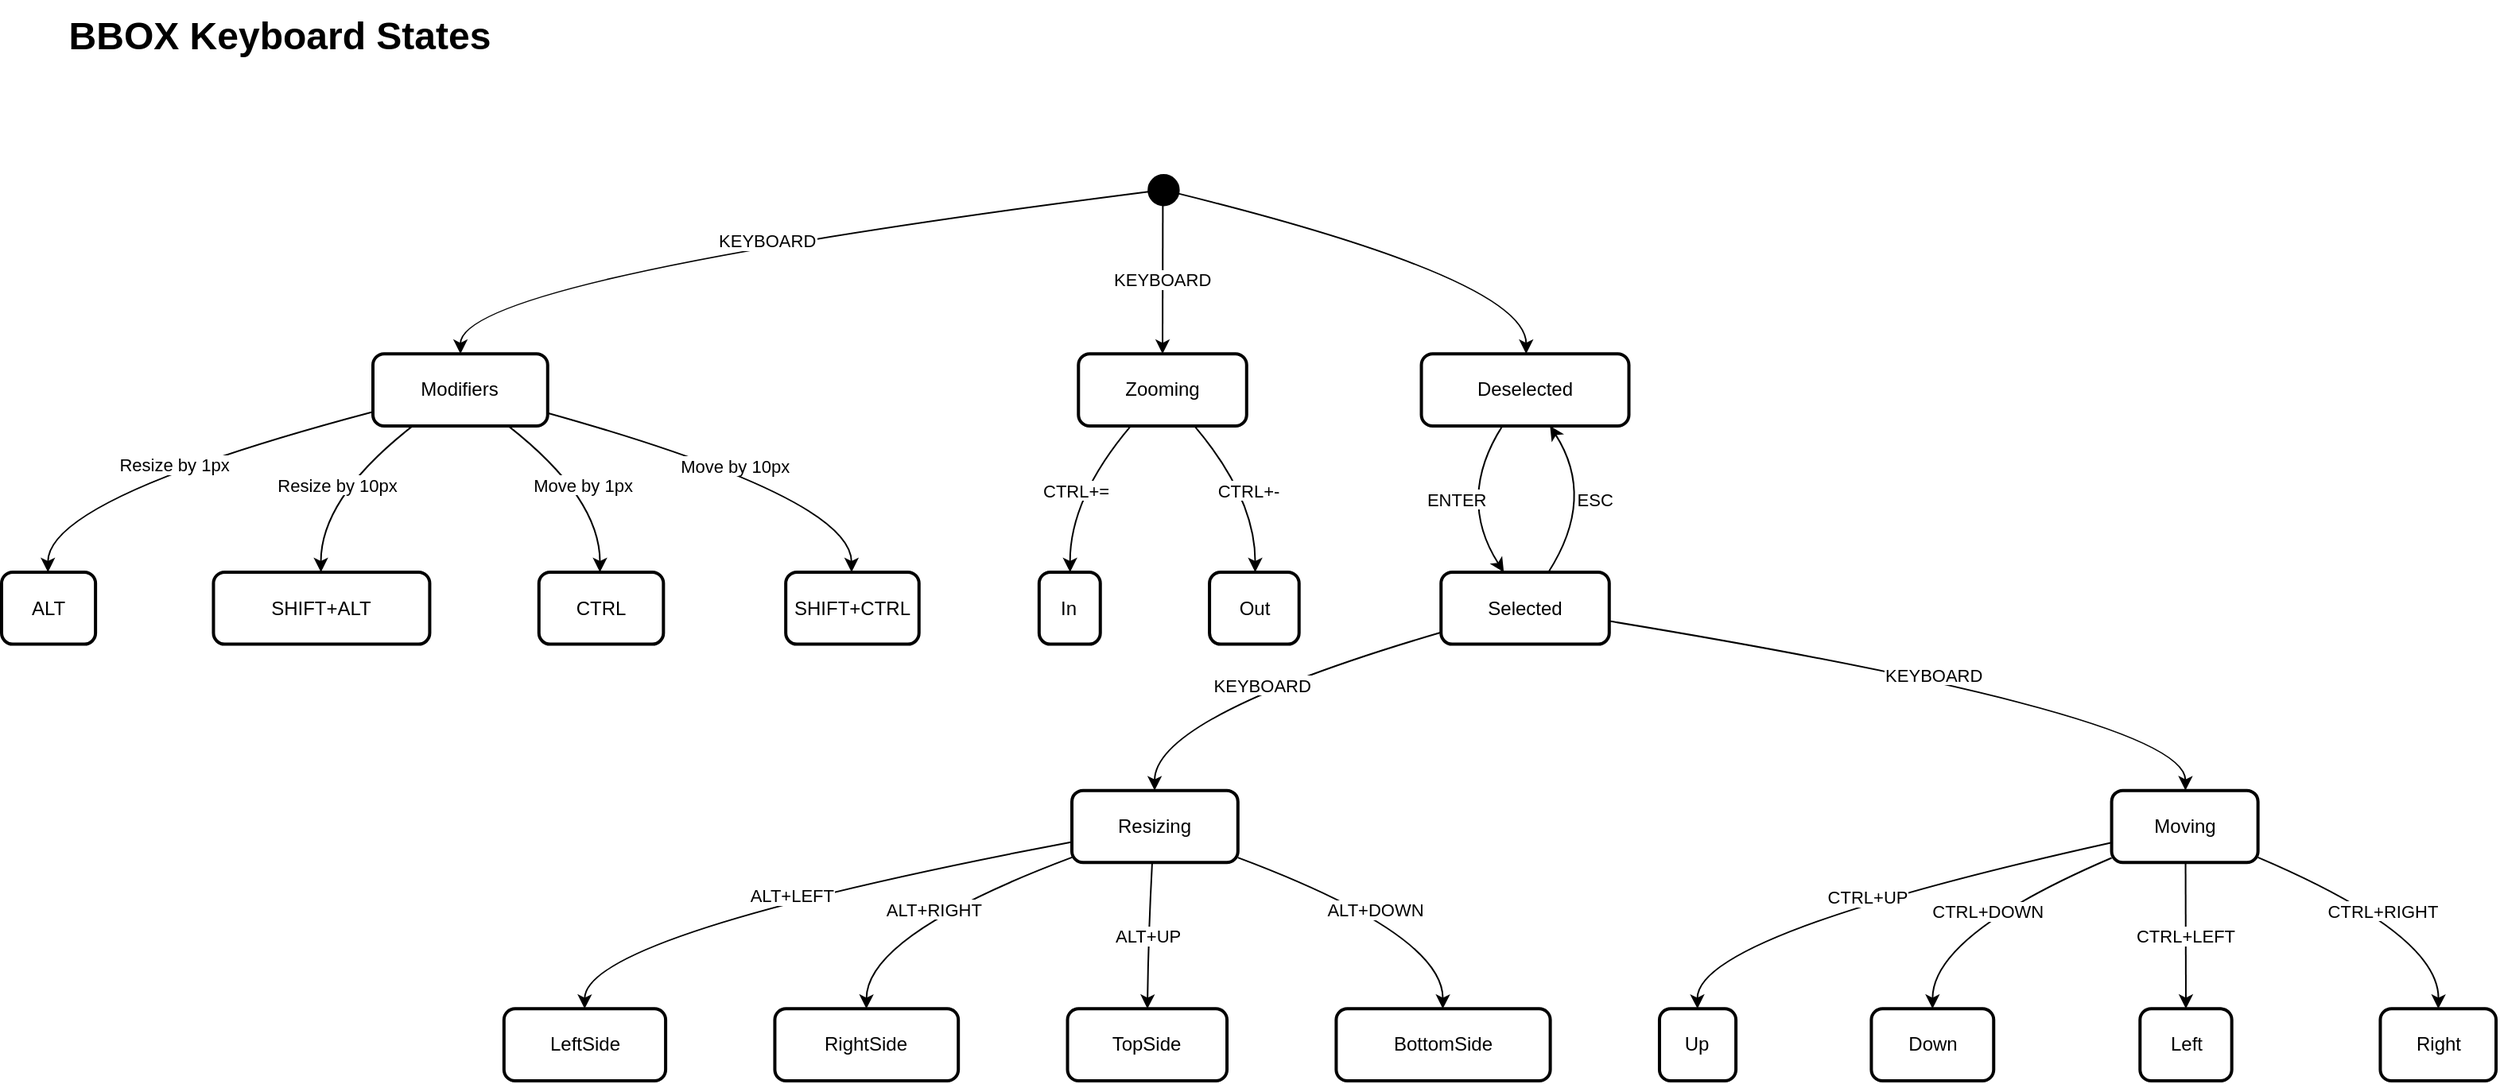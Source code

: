 <mxfile>
    <diagram id="EsdaHmOo8RYohyDJysfv" name="Page-1">
        <mxGraphModel dx="1696" dy="1401" grid="0" gridSize="10" guides="1" tooltips="1" connect="1" arrows="1" fold="1" page="1" pageScale="1" pageWidth="1600" pageHeight="900" math="0" shadow="0">
            <root>
                <mxCell id="0"/>
                <mxCell id="1" parent="0"/>
                <mxCell id="4" value="" style="ellipse;fillColor=strokeColor;" vertex="1" parent="1">
                    <mxGeometry x="731.084" y="150" width="19.229" height="19.229" as="geometry"/>
                </mxCell>
                <mxCell id="5" value="Zooming" style="rounded=1;absoluteArcSize=1;arcSize=14;whiteSpace=wrap;strokeWidth=2;" vertex="1" parent="1">
                    <mxGeometry x="687.132" y="262.627" width="105.759" height="45.325" as="geometry"/>
                </mxCell>
                <mxCell id="6" value="Modifiers" style="rounded=1;absoluteArcSize=1;arcSize=14;whiteSpace=wrap;strokeWidth=2;" vertex="1" parent="1">
                    <mxGeometry x="243.494" y="262.627" width="109.88" height="45.325" as="geometry"/>
                </mxCell>
                <mxCell id="7" value="ALT" style="rounded=1;absoluteArcSize=1;arcSize=14;whiteSpace=wrap;strokeWidth=2;" vertex="1" parent="1">
                    <mxGeometry x="10" y="399.976" width="59.06" height="45.325" as="geometry"/>
                </mxCell>
                <mxCell id="8" value="SHIFT+ALT" style="rounded=1;absoluteArcSize=1;arcSize=14;whiteSpace=wrap;strokeWidth=2;" vertex="1" parent="1">
                    <mxGeometry x="143.229" y="399.976" width="135.976" height="45.325" as="geometry"/>
                </mxCell>
                <mxCell id="9" value="CTRL" style="rounded=1;absoluteArcSize=1;arcSize=14;whiteSpace=wrap;strokeWidth=2;" vertex="1" parent="1">
                    <mxGeometry x="347.879" y="399.976" width="78.289" height="45.325" as="geometry"/>
                </mxCell>
                <mxCell id="10" value="SHIFT+CTRL" style="rounded=1;absoluteArcSize=1;arcSize=14;whiteSpace=wrap;strokeWidth=2;" vertex="1" parent="1">
                    <mxGeometry x="503.084" y="399.976" width="83.783" height="45.325" as="geometry"/>
                </mxCell>
                <mxCell id="11" value="In" style="rounded=1;absoluteArcSize=1;arcSize=14;whiteSpace=wrap;strokeWidth=2;" vertex="1" parent="1">
                    <mxGeometry x="662.41" y="399.976" width="38.458" height="45.325" as="geometry"/>
                </mxCell>
                <mxCell id="12" value="Out" style="rounded=1;absoluteArcSize=1;arcSize=14;whiteSpace=wrap;strokeWidth=2;" vertex="1" parent="1">
                    <mxGeometry x="769.542" y="399.976" width="56.313" height="45.325" as="geometry"/>
                </mxCell>
                <mxCell id="13" value="Deselected" style="rounded=1;absoluteArcSize=1;arcSize=14;whiteSpace=wrap;strokeWidth=2;" vertex="1" parent="1">
                    <mxGeometry x="902.771" y="262.627" width="130.482" height="45.325" as="geometry"/>
                </mxCell>
                <mxCell id="14" value="Selected" style="rounded=1;absoluteArcSize=1;arcSize=14;whiteSpace=wrap;strokeWidth=2;" vertex="1" parent="1">
                    <mxGeometry x="915.132" y="399.976" width="105.759" height="45.325" as="geometry"/>
                </mxCell>
                <mxCell id="15" value="Resizing" style="rounded=1;absoluteArcSize=1;arcSize=14;whiteSpace=wrap;strokeWidth=2;" vertex="1" parent="1">
                    <mxGeometry x="683.012" y="537.325" width="104.386" height="45.325" as="geometry"/>
                </mxCell>
                <mxCell id="16" value="Moving" style="rounded=1;absoluteArcSize=1;arcSize=14;whiteSpace=wrap;strokeWidth=2;" vertex="1" parent="1">
                    <mxGeometry x="1336.795" y="537.325" width="92.024" height="45.325" as="geometry"/>
                </mxCell>
                <mxCell id="17" value="Up" style="rounded=1;absoluteArcSize=1;arcSize=14;whiteSpace=wrap;strokeWidth=2;" vertex="1" parent="1">
                    <mxGeometry x="1052.482" y="674.675" width="48.072" height="45.325" as="geometry"/>
                </mxCell>
                <mxCell id="18" value="Down" style="rounded=1;absoluteArcSize=1;arcSize=14;whiteSpace=wrap;strokeWidth=2;" vertex="1" parent="1">
                    <mxGeometry x="1185.711" y="674.675" width="76.916" height="45.325" as="geometry"/>
                </mxCell>
                <mxCell id="19" value="Left" style="rounded=1;absoluteArcSize=1;arcSize=14;whiteSpace=wrap;strokeWidth=2;" vertex="1" parent="1">
                    <mxGeometry x="1354.65" y="674.675" width="57.687" height="45.325" as="geometry"/>
                </mxCell>
                <mxCell id="20" value="Right" style="rounded=1;absoluteArcSize=1;arcSize=14;whiteSpace=wrap;strokeWidth=2;" vertex="1" parent="1">
                    <mxGeometry x="1505.735" y="674.675" width="72.795" height="45.325" as="geometry"/>
                </mxCell>
                <mxCell id="21" value="LeftSide" style="rounded=1;absoluteArcSize=1;arcSize=14;whiteSpace=wrap;strokeWidth=2;" vertex="1" parent="1">
                    <mxGeometry x="325.904" y="674.675" width="101.639" height="45.325" as="geometry"/>
                </mxCell>
                <mxCell id="22" value="RightSide" style="rounded=1;absoluteArcSize=1;arcSize=14;whiteSpace=wrap;strokeWidth=2;" vertex="1" parent="1">
                    <mxGeometry x="496.217" y="674.675" width="115.373" height="45.325" as="geometry"/>
                </mxCell>
                <mxCell id="23" value="TopSide" style="rounded=1;absoluteArcSize=1;arcSize=14;whiteSpace=wrap;strokeWidth=2;" vertex="1" parent="1">
                    <mxGeometry x="680.265" y="674.675" width="100.265" height="45.325" as="geometry"/>
                </mxCell>
                <mxCell id="24" value="BottomSide" style="rounded=1;absoluteArcSize=1;arcSize=14;whiteSpace=wrap;strokeWidth=2;" vertex="1" parent="1">
                    <mxGeometry x="849.205" y="674.675" width="134.602" height="45.325" as="geometry"/>
                </mxCell>
                <mxCell id="25" value="KEYBOARD" style="curved=1;startArrow=none;;exitX=0.467;exitY=1;entryX=0.5;entryY=-0.012;rounded=0;" edge="1" parent="1" source="4" target="5">
                    <mxGeometry relative="1" as="geometry">
                        <Array as="points"/>
                    </mxGeometry>
                </mxCell>
                <mxCell id="26" value="KEYBOARD" style="curved=1;startArrow=none;;exitX=-0.033;exitY=0.563;entryX=0.501;entryY=-0.012;rounded=0;" edge="1" parent="1" source="4" target="6">
                    <mxGeometry relative="1" as="geometry">
                        <Array as="points">
                            <mxPoint x="298.434" y="215.928"/>
                        </Array>
                    </mxGeometry>
                </mxCell>
                <mxCell id="27" value="Resize by 1px" style="curved=1;startArrow=none;;exitX=0.002;exitY=0.803;entryX=0.494;entryY=-0.006;rounded=0;" edge="1" parent="1" source="6" target="7">
                    <mxGeometry relative="1" as="geometry">
                        <Array as="points">
                            <mxPoint x="38.843" y="353.277"/>
                        </Array>
                    </mxGeometry>
                </mxCell>
                <mxCell id="28" value="Resize by 10px" style="curved=1;startArrow=none;;exitX=0.241;exitY=0.976;entryX=0.497;entryY=-0.006;rounded=0;" edge="1" parent="1" source="6" target="8">
                    <mxGeometry relative="1" as="geometry">
                        <Array as="points">
                            <mxPoint x="210.53" y="353.277"/>
                        </Array>
                    </mxGeometry>
                </mxCell>
                <mxCell id="29" value="Move by 1px" style="curved=1;startArrow=none;;exitX=0.761;exitY=0.976;entryX=0.49;entryY=-0.006;rounded=0;" edge="1" parent="1" source="6" target="9">
                    <mxGeometry relative="1" as="geometry">
                        <Array as="points">
                            <mxPoint x="386.337" y="353.277"/>
                        </Array>
                    </mxGeometry>
                </mxCell>
                <mxCell id="30" value="Move by 10px" style="curved=1;startArrow=none;;exitX=1.0;exitY=0.821;entryX=0.494;entryY=-0.006;rounded=0;" edge="1" parent="1" source="6" target="10">
                    <mxGeometry relative="1" as="geometry">
                        <Array as="points">
                            <mxPoint x="544.289" y="353.277"/>
                        </Array>
                    </mxGeometry>
                </mxCell>
                <mxCell id="31" value="CTRL+=" style="curved=1;startArrow=none;;exitX=0.321;exitY=0.976;entryX=0.506;entryY=-0.006;rounded=0;" edge="1" parent="1" source="5" target="11">
                    <mxGeometry relative="1" as="geometry">
                        <Array as="points">
                            <mxPoint x="681.639" y="353.277"/>
                        </Array>
                    </mxGeometry>
                </mxCell>
                <mxCell id="32" value="CTRL+-" style="curved=1;startArrow=none;;exitX=0.68;exitY=0.976;entryX=0.51;entryY=-0.006;rounded=0;" edge="1" parent="1" source="5" target="12">
                    <mxGeometry relative="1" as="geometry">
                        <Array as="points">
                            <mxPoint x="798.385" y="353.277"/>
                        </Array>
                    </mxGeometry>
                </mxCell>
                <mxCell id="33" value="" style="curved=1;startArrow=none;;exitX=0.967;exitY=0.623;entryX=0.505;entryY=-0.012;rounded=0;" edge="1" parent="1" source="4" target="13">
                    <mxGeometry relative="1" as="geometry">
                        <Array as="points">
                            <mxPoint x="968.699" y="215.928"/>
                        </Array>
                    </mxGeometry>
                </mxCell>
                <mxCell id="34" value="ENTER" style="curved=1;startArrow=none;;exitX=0.396;exitY=0.976;entryX=0.372;entryY=-0.006;rounded=0;" edge="1" parent="1" source="13" target="14">
                    <mxGeometry relative="1" as="geometry">
                        <Array as="points">
                            <mxPoint x="924.747" y="353.277"/>
                        </Array>
                    </mxGeometry>
                </mxCell>
                <mxCell id="35" value="ESC" style="curved=1;startArrow=none;;exitX=0.64;exitY=-0.006;entryX=0.614;entryY=0.976;rounded=0;" edge="1" parent="1" source="14" target="13">
                    <mxGeometry relative="1" as="geometry">
                        <Array as="points">
                            <mxPoint x="1012.651" y="353.277"/>
                        </Array>
                    </mxGeometry>
                </mxCell>
                <mxCell id="36" value="KEYBOARD" style="curved=1;startArrow=none;;exitX=0.004;exitY=0.833;entryX=0.498;entryY=-5.78e-8;rounded=0;" edge="1" parent="1" source="14" target="15">
                    <mxGeometry relative="1" as="geometry">
                        <Array as="points">
                            <mxPoint x="735.205" y="490.627"/>
                        </Array>
                    </mxGeometry>
                </mxCell>
                <mxCell id="37" value="KEYBOARD" style="curved=1;startArrow=none;;exitX=1.008;exitY=0.682;entryX=0.504;entryY=-5.78e-8;rounded=0;" edge="1" parent="1" source="14" target="16">
                    <mxGeometry relative="1" as="geometry">
                        <Array as="points">
                            <mxPoint x="1383.494" y="490.627"/>
                        </Array>
                    </mxGeometry>
                </mxCell>
                <mxCell id="38" value="CTRL+UP" style="curved=1;startArrow=none;;exitX=0.007;exitY=0.72;entryX=0.497;entryY=0.006;rounded=0;" edge="1" parent="1" source="16" target="17">
                    <mxGeometry relative="1" as="geometry">
                        <Array as="points">
                            <mxPoint x="1075.831" y="627.976"/>
                        </Array>
                    </mxGeometry>
                </mxCell>
                <mxCell id="39" value="CTRL+DOWN" style="curved=1;startArrow=none;;exitX=0.007;exitY=0.93;entryX=0.5;entryY=0.006;rounded=0;" edge="1" parent="1" source="16" target="18">
                    <mxGeometry relative="1" as="geometry">
                        <Array as="points">
                            <mxPoint x="1224.169" y="627.976"/>
                        </Array>
                    </mxGeometry>
                </mxCell>
                <mxCell id="40" value="CTRL+LEFT" style="curved=1;startArrow=none;;exitX=0.505;exitY=0.988;entryX=0.5;entryY=0.006;rounded=0;" edge="1" parent="1" source="16" target="19">
                    <mxGeometry relative="1" as="geometry">
                        <Array as="points">
                            <mxPoint x="1383.494" y="627.976"/>
                        </Array>
                    </mxGeometry>
                </mxCell>
                <mxCell id="41" value="CTRL+RIGHT" style="curved=1;startArrow=none;;exitX=1.001;exitY=0.93;entryX=0.501;entryY=0.006;rounded=0;" edge="1" parent="1" source="16" target="20">
                    <mxGeometry relative="1" as="geometry">
                        <Array as="points">
                            <mxPoint x="1542.819" y="627.976"/>
                        </Array>
                    </mxGeometry>
                </mxCell>
                <mxCell id="42" value="ALT+LEFT" style="curved=1;startArrow=none;;exitX=-0.004;exitY=0.716;entryX=0.499;entryY=0.006;rounded=0;" edge="1" parent="1" source="15" target="21">
                    <mxGeometry relative="1" as="geometry">
                        <Array as="points">
                            <mxPoint x="376.723" y="627.976"/>
                        </Array>
                    </mxGeometry>
                </mxCell>
                <mxCell id="43" value="ALT+RIGHT" style="curved=1;startArrow=none;;exitX=-0.004;exitY=0.933;entryX=0.499;entryY=0.006;rounded=0;" edge="1" parent="1" source="15" target="22">
                    <mxGeometry relative="1" as="geometry">
                        <Array as="points">
                            <mxPoint x="553.904" y="627.976"/>
                        </Array>
                    </mxGeometry>
                </mxCell>
                <mxCell id="44" value="ALT+UP" style="curved=1;startArrow=none;;exitX=0.484;exitY=0.988;entryX=0.501;entryY=0.006;rounded=0;" edge="1" parent="1" source="15" target="23">
                    <mxGeometry relative="1" as="geometry">
                        <Array as="points">
                            <mxPoint x="731.084" y="627.976"/>
                        </Array>
                    </mxGeometry>
                </mxCell>
                <mxCell id="45" value="ALT+DOWN" style="curved=1;startArrow=none;;exitX=1.001;exitY=0.933;entryX=0.498;entryY=0.006;rounded=0;" edge="1" parent="1" source="15" target="24">
                    <mxGeometry relative="1" as="geometry">
                        <Array as="points">
                            <mxPoint x="916.506" y="627.976"/>
                        </Array>
                    </mxGeometry>
                </mxCell>
                <mxCell id="46" value="BBOX Keyboard States" style="pluginMarkdown=1;text;align=center;verticalAlign=middle;resizable=1;points=[];autosize=1;strokeColor=none;fillColor=none;fontSize=24;fontStyle=1;movable=1;rotatable=1;deletable=1;editable=1;connectable=1;" vertex="1" parent="1">
                    <mxGeometry x="40" y="40" width="290" height="40" as="geometry"/>
                </mxCell>
            </root>
        </mxGraphModel>
    </diagram>
</mxfile>